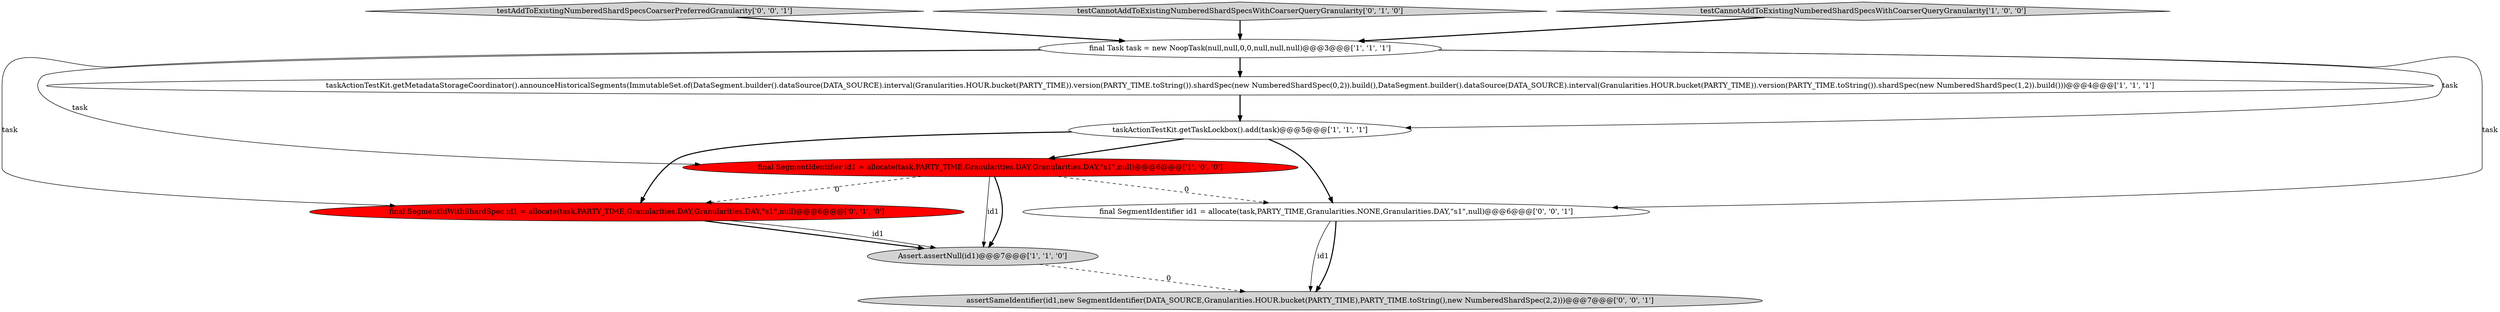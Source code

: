 digraph {
10 [style = filled, label = "testAddToExistingNumberedShardSpecsCoarserPreferredGranularity['0', '0', '1']", fillcolor = lightgray, shape = diamond image = "AAA0AAABBB3BBB"];
8 [style = filled, label = "assertSameIdentifier(id1,new SegmentIdentifier(DATA_SOURCE,Granularities.HOUR.bucket(PARTY_TIME),PARTY_TIME.toString(),new NumberedShardSpec(2,2)))@@@7@@@['0', '0', '1']", fillcolor = lightgray, shape = ellipse image = "AAA0AAABBB3BBB"];
6 [style = filled, label = "final SegmentIdWithShardSpec id1 = allocate(task,PARTY_TIME,Granularities.DAY,Granularities.DAY,\"s1\",null)@@@6@@@['0', '1', '0']", fillcolor = red, shape = ellipse image = "AAA1AAABBB2BBB"];
7 [style = filled, label = "testCannotAddToExistingNumberedShardSpecsWithCoarserQueryGranularity['0', '1', '0']", fillcolor = lightgray, shape = diamond image = "AAA0AAABBB2BBB"];
0 [style = filled, label = "taskActionTestKit.getTaskLockbox().add(task)@@@5@@@['1', '1', '1']", fillcolor = white, shape = ellipse image = "AAA0AAABBB1BBB"];
5 [style = filled, label = "testCannotAddToExistingNumberedShardSpecsWithCoarserQueryGranularity['1', '0', '0']", fillcolor = lightgray, shape = diamond image = "AAA0AAABBB1BBB"];
9 [style = filled, label = "final SegmentIdentifier id1 = allocate(task,PARTY_TIME,Granularities.NONE,Granularities.DAY,\"s1\",null)@@@6@@@['0', '0', '1']", fillcolor = white, shape = ellipse image = "AAA0AAABBB3BBB"];
2 [style = filled, label = "final Task task = new NoopTask(null,null,0,0,null,null,null)@@@3@@@['1', '1', '1']", fillcolor = white, shape = ellipse image = "AAA0AAABBB1BBB"];
3 [style = filled, label = "taskActionTestKit.getMetadataStorageCoordinator().announceHistoricalSegments(ImmutableSet.of(DataSegment.builder().dataSource(DATA_SOURCE).interval(Granularities.HOUR.bucket(PARTY_TIME)).version(PARTY_TIME.toString()).shardSpec(new NumberedShardSpec(0,2)).build(),DataSegment.builder().dataSource(DATA_SOURCE).interval(Granularities.HOUR.bucket(PARTY_TIME)).version(PARTY_TIME.toString()).shardSpec(new NumberedShardSpec(1,2)).build()))@@@4@@@['1', '1', '1']", fillcolor = white, shape = ellipse image = "AAA0AAABBB1BBB"];
4 [style = filled, label = "final SegmentIdentifier id1 = allocate(task,PARTY_TIME,Granularities.DAY,Granularities.DAY,\"s1\",null)@@@6@@@['1', '0', '0']", fillcolor = red, shape = ellipse image = "AAA1AAABBB1BBB"];
1 [style = filled, label = "Assert.assertNull(id1)@@@7@@@['1', '1', '0']", fillcolor = lightgray, shape = ellipse image = "AAA0AAABBB1BBB"];
2->9 [style = solid, label="task"];
0->9 [style = bold, label=""];
0->6 [style = bold, label=""];
2->4 [style = solid, label="task"];
9->8 [style = solid, label="id1"];
2->6 [style = solid, label="task"];
2->3 [style = bold, label=""];
4->6 [style = dashed, label="0"];
9->8 [style = bold, label=""];
3->0 [style = bold, label=""];
4->1 [style = solid, label="id1"];
6->1 [style = bold, label=""];
4->9 [style = dashed, label="0"];
5->2 [style = bold, label=""];
6->1 [style = solid, label="id1"];
0->4 [style = bold, label=""];
7->2 [style = bold, label=""];
2->0 [style = solid, label="task"];
1->8 [style = dashed, label="0"];
10->2 [style = bold, label=""];
4->1 [style = bold, label=""];
}
